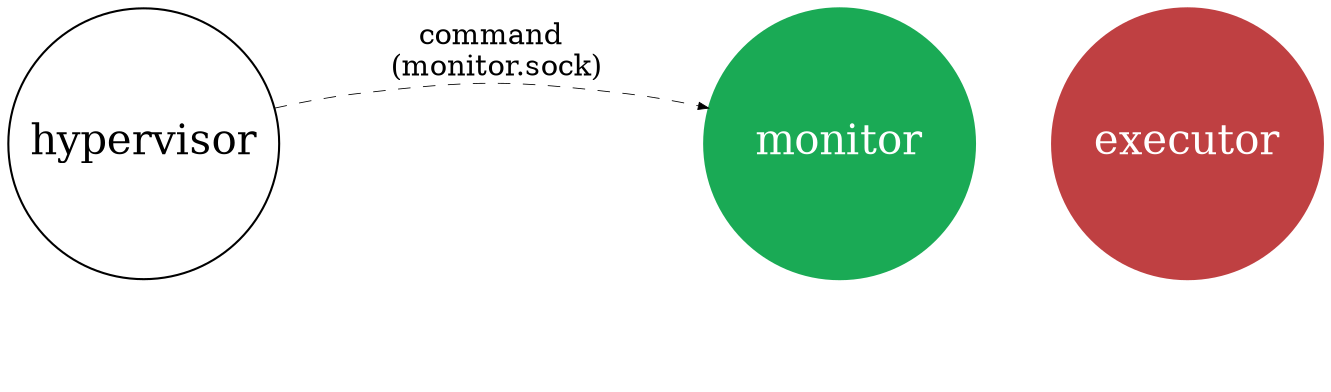 digraph step {
    rankdir="LR";
    ranksep=0.5;

    node[fontsize=20, shape=circle, width=1.8];
    edge[penwidth=0.4, arrowsize=0.5];

    "hypervisor";
    "monitor" [color="#1aaa55", style=filled, fontcolor=white];
    "executor"[color="#BF4042", style=filled, fontcolor=white];

    "tmp"[style=invis];
    "hypervisor" -> "tmp" [style=invis];
    "tmp" -> "monitor" [style=invis];

    "hypervisor" -> "monitor" [style=dashed, label="command\n (monitor.sock)", labelfloat=true];
    "monitor" -> "executor"[style=invis];
}

